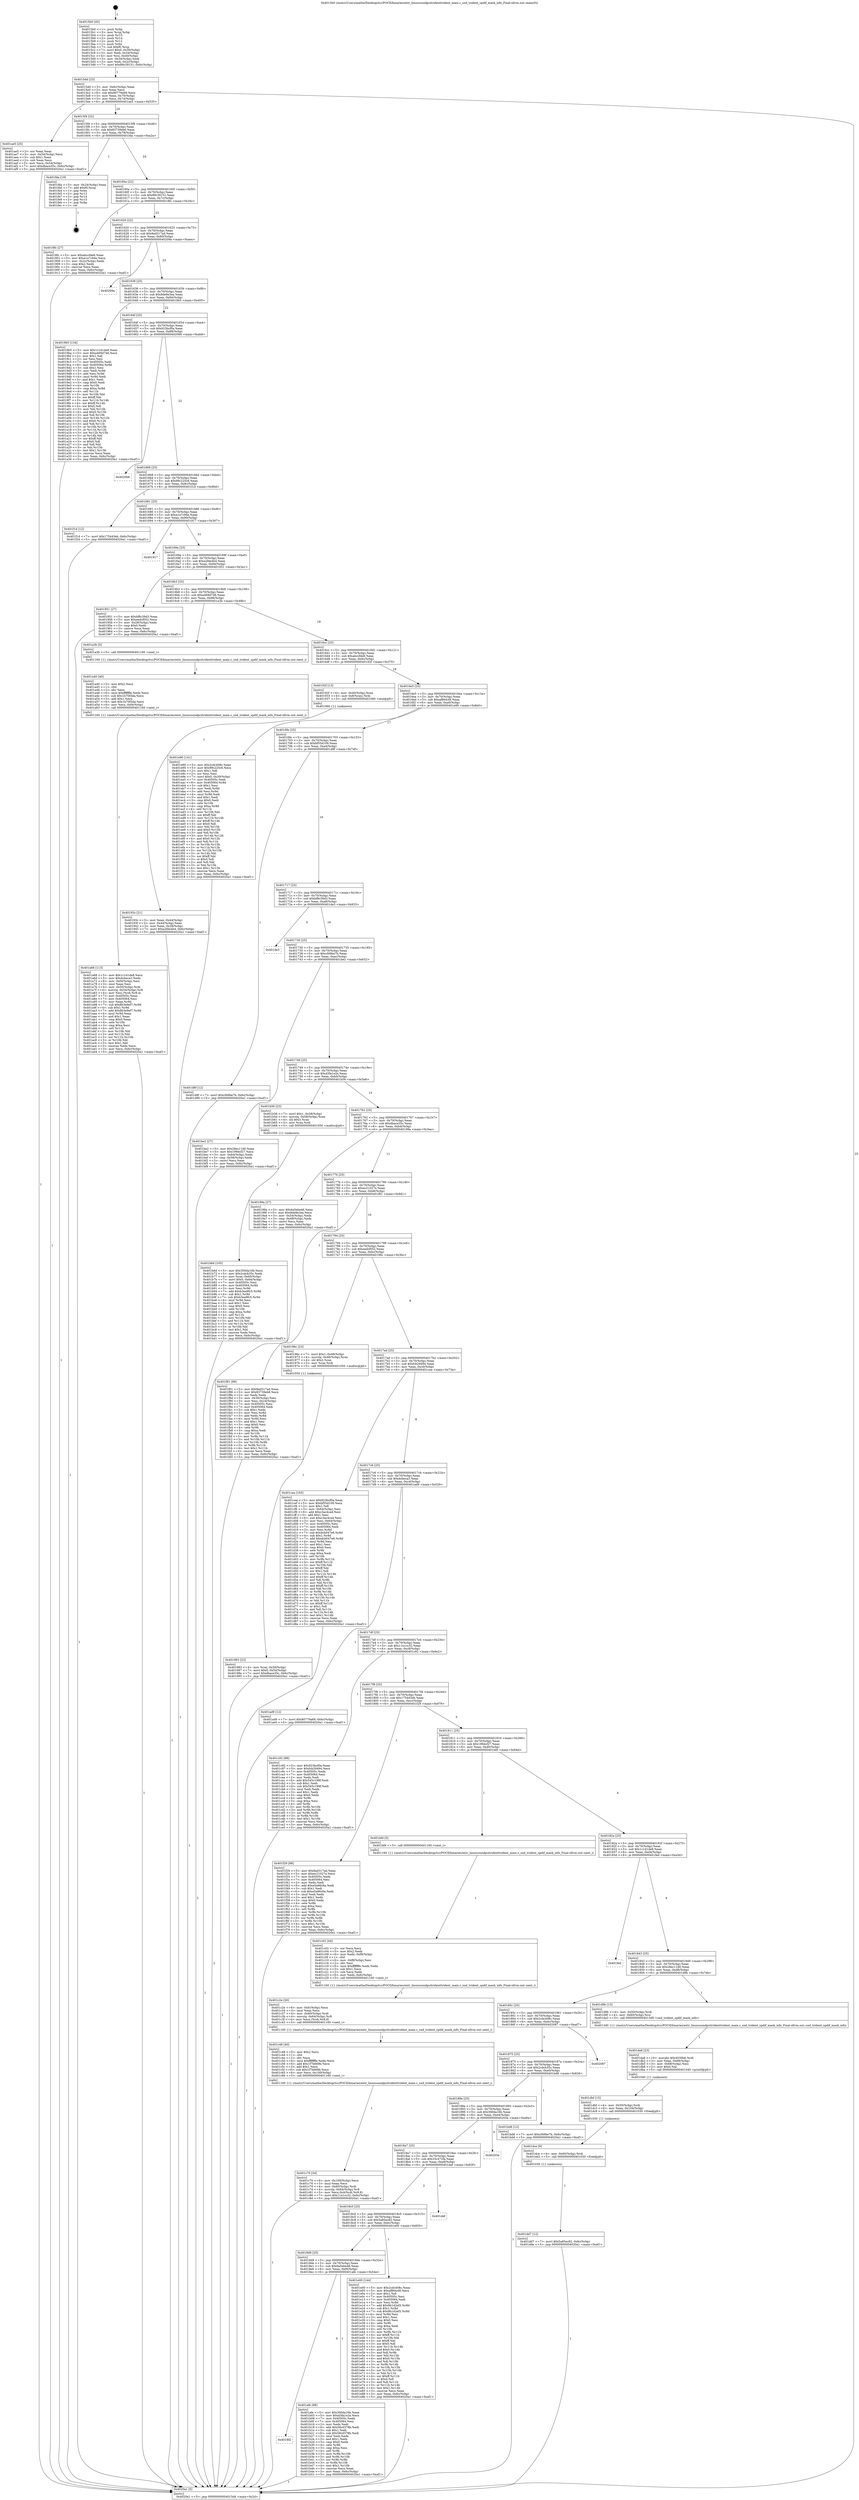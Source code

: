 digraph "0x4015b0" {
  label = "0x4015b0 (/mnt/c/Users/mathe/Desktop/tcc/POCII/binaries/extr_linuxsoundpcitridenttrident_main.c_snd_trident_spdif_mask_info_Final-ollvm.out::main(0))"
  labelloc = "t"
  node[shape=record]

  Entry [label="",width=0.3,height=0.3,shape=circle,fillcolor=black,style=filled]
  "0x4015dd" [label="{
     0x4015dd [23]\l
     | [instrs]\l
     &nbsp;&nbsp;0x4015dd \<+3\>: mov -0x6c(%rbp),%eax\l
     &nbsp;&nbsp;0x4015e0 \<+2\>: mov %eax,%ecx\l
     &nbsp;&nbsp;0x4015e2 \<+6\>: sub $0x80779a69,%ecx\l
     &nbsp;&nbsp;0x4015e8 \<+3\>: mov %eax,-0x70(%rbp)\l
     &nbsp;&nbsp;0x4015eb \<+3\>: mov %ecx,-0x74(%rbp)\l
     &nbsp;&nbsp;0x4015ee \<+6\>: je 0000000000401ae5 \<main+0x535\>\l
  }"]
  "0x401ae5" [label="{
     0x401ae5 [25]\l
     | [instrs]\l
     &nbsp;&nbsp;0x401ae5 \<+2\>: xor %eax,%eax\l
     &nbsp;&nbsp;0x401ae7 \<+3\>: mov -0x54(%rbp),%ecx\l
     &nbsp;&nbsp;0x401aea \<+3\>: sub $0x1,%eax\l
     &nbsp;&nbsp;0x401aed \<+2\>: sub %eax,%ecx\l
     &nbsp;&nbsp;0x401aef \<+3\>: mov %ecx,-0x54(%rbp)\l
     &nbsp;&nbsp;0x401af2 \<+7\>: movl $0xdbace35c,-0x6c(%rbp)\l
     &nbsp;&nbsp;0x401af9 \<+5\>: jmp 00000000004020a1 \<main+0xaf1\>\l
  }"]
  "0x4015f4" [label="{
     0x4015f4 [22]\l
     | [instrs]\l
     &nbsp;&nbsp;0x4015f4 \<+5\>: jmp 00000000004015f9 \<main+0x49\>\l
     &nbsp;&nbsp;0x4015f9 \<+3\>: mov -0x70(%rbp),%eax\l
     &nbsp;&nbsp;0x4015fc \<+5\>: sub $0x83739eb6,%eax\l
     &nbsp;&nbsp;0x401601 \<+3\>: mov %eax,-0x78(%rbp)\l
     &nbsp;&nbsp;0x401604 \<+6\>: je 0000000000401fda \<main+0xa2a\>\l
  }"]
  Exit [label="",width=0.3,height=0.3,shape=circle,fillcolor=black,style=filled,peripheries=2]
  "0x401fda" [label="{
     0x401fda [19]\l
     | [instrs]\l
     &nbsp;&nbsp;0x401fda \<+3\>: mov -0x24(%rbp),%eax\l
     &nbsp;&nbsp;0x401fdd \<+7\>: add $0xf0,%rsp\l
     &nbsp;&nbsp;0x401fe4 \<+1\>: pop %rbx\l
     &nbsp;&nbsp;0x401fe5 \<+2\>: pop %r12\l
     &nbsp;&nbsp;0x401fe7 \<+2\>: pop %r14\l
     &nbsp;&nbsp;0x401fe9 \<+2\>: pop %r15\l
     &nbsp;&nbsp;0x401feb \<+1\>: pop %rbp\l
     &nbsp;&nbsp;0x401fec \<+1\>: ret\l
  }"]
  "0x40160a" [label="{
     0x40160a [22]\l
     | [instrs]\l
     &nbsp;&nbsp;0x40160a \<+5\>: jmp 000000000040160f \<main+0x5f\>\l
     &nbsp;&nbsp;0x40160f \<+3\>: mov -0x70(%rbp),%eax\l
     &nbsp;&nbsp;0x401612 \<+5\>: sub $0x89c39151,%eax\l
     &nbsp;&nbsp;0x401617 \<+3\>: mov %eax,-0x7c(%rbp)\l
     &nbsp;&nbsp;0x40161a \<+6\>: je 00000000004018fc \<main+0x34c\>\l
  }"]
  "0x401dd7" [label="{
     0x401dd7 [12]\l
     | [instrs]\l
     &nbsp;&nbsp;0x401dd7 \<+7\>: movl $0x5a85ec82,-0x6c(%rbp)\l
     &nbsp;&nbsp;0x401dde \<+5\>: jmp 00000000004020a1 \<main+0xaf1\>\l
  }"]
  "0x4018fc" [label="{
     0x4018fc [27]\l
     | [instrs]\l
     &nbsp;&nbsp;0x4018fc \<+5\>: mov $0xabccfde6,%eax\l
     &nbsp;&nbsp;0x401901 \<+5\>: mov $0xa1a7c94e,%ecx\l
     &nbsp;&nbsp;0x401906 \<+3\>: mov -0x2c(%rbp),%edx\l
     &nbsp;&nbsp;0x401909 \<+3\>: cmp $0x2,%edx\l
     &nbsp;&nbsp;0x40190c \<+3\>: cmovne %ecx,%eax\l
     &nbsp;&nbsp;0x40190f \<+3\>: mov %eax,-0x6c(%rbp)\l
     &nbsp;&nbsp;0x401912 \<+5\>: jmp 00000000004020a1 \<main+0xaf1\>\l
  }"]
  "0x401620" [label="{
     0x401620 [22]\l
     | [instrs]\l
     &nbsp;&nbsp;0x401620 \<+5\>: jmp 0000000000401625 \<main+0x75\>\l
     &nbsp;&nbsp;0x401625 \<+3\>: mov -0x70(%rbp),%eax\l
     &nbsp;&nbsp;0x401628 \<+5\>: sub $0x8ad317ad,%eax\l
     &nbsp;&nbsp;0x40162d \<+3\>: mov %eax,-0x80(%rbp)\l
     &nbsp;&nbsp;0x401630 \<+6\>: je 000000000040209a \<main+0xaea\>\l
  }"]
  "0x4020a1" [label="{
     0x4020a1 [5]\l
     | [instrs]\l
     &nbsp;&nbsp;0x4020a1 \<+5\>: jmp 00000000004015dd \<main+0x2d\>\l
  }"]
  "0x4015b0" [label="{
     0x4015b0 [45]\l
     | [instrs]\l
     &nbsp;&nbsp;0x4015b0 \<+1\>: push %rbp\l
     &nbsp;&nbsp;0x4015b1 \<+3\>: mov %rsp,%rbp\l
     &nbsp;&nbsp;0x4015b4 \<+2\>: push %r15\l
     &nbsp;&nbsp;0x4015b6 \<+2\>: push %r14\l
     &nbsp;&nbsp;0x4015b8 \<+2\>: push %r12\l
     &nbsp;&nbsp;0x4015ba \<+1\>: push %rbx\l
     &nbsp;&nbsp;0x4015bb \<+7\>: sub $0xf0,%rsp\l
     &nbsp;&nbsp;0x4015c2 \<+7\>: movl $0x0,-0x30(%rbp)\l
     &nbsp;&nbsp;0x4015c9 \<+3\>: mov %edi,-0x34(%rbp)\l
     &nbsp;&nbsp;0x4015cc \<+4\>: mov %rsi,-0x40(%rbp)\l
     &nbsp;&nbsp;0x4015d0 \<+3\>: mov -0x34(%rbp),%edi\l
     &nbsp;&nbsp;0x4015d3 \<+3\>: mov %edi,-0x2c(%rbp)\l
     &nbsp;&nbsp;0x4015d6 \<+7\>: movl $0x89c39151,-0x6c(%rbp)\l
  }"]
  "0x401dce" [label="{
     0x401dce [9]\l
     | [instrs]\l
     &nbsp;&nbsp;0x401dce \<+4\>: mov -0x60(%rbp),%rdi\l
     &nbsp;&nbsp;0x401dd2 \<+5\>: call 0000000000401030 \<free@plt\>\l
     | [calls]\l
     &nbsp;&nbsp;0x401030 \{1\} (unknown)\l
  }"]
  "0x40209a" [label="{
     0x40209a\l
  }", style=dashed]
  "0x401636" [label="{
     0x401636 [25]\l
     | [instrs]\l
     &nbsp;&nbsp;0x401636 \<+5\>: jmp 000000000040163b \<main+0x8b\>\l
     &nbsp;&nbsp;0x40163b \<+3\>: mov -0x70(%rbp),%eax\l
     &nbsp;&nbsp;0x40163e \<+5\>: sub $0x8de9e3ea,%eax\l
     &nbsp;&nbsp;0x401643 \<+6\>: mov %eax,-0x84(%rbp)\l
     &nbsp;&nbsp;0x401649 \<+6\>: je 00000000004019b5 \<main+0x405\>\l
  }"]
  "0x401dbf" [label="{
     0x401dbf [15]\l
     | [instrs]\l
     &nbsp;&nbsp;0x401dbf \<+4\>: mov -0x50(%rbp),%rdi\l
     &nbsp;&nbsp;0x401dc3 \<+6\>: mov %eax,-0x104(%rbp)\l
     &nbsp;&nbsp;0x401dc9 \<+5\>: call 0000000000401030 \<free@plt\>\l
     | [calls]\l
     &nbsp;&nbsp;0x401030 \{1\} (unknown)\l
  }"]
  "0x4019b5" [label="{
     0x4019b5 [134]\l
     | [instrs]\l
     &nbsp;&nbsp;0x4019b5 \<+5\>: mov $0x1c1d1de8,%eax\l
     &nbsp;&nbsp;0x4019ba \<+5\>: mov $0xa469d746,%ecx\l
     &nbsp;&nbsp;0x4019bf \<+2\>: mov $0x1,%dl\l
     &nbsp;&nbsp;0x4019c1 \<+2\>: xor %esi,%esi\l
     &nbsp;&nbsp;0x4019c3 \<+7\>: mov 0x40505c,%edi\l
     &nbsp;&nbsp;0x4019ca \<+8\>: mov 0x405064,%r8d\l
     &nbsp;&nbsp;0x4019d2 \<+3\>: sub $0x1,%esi\l
     &nbsp;&nbsp;0x4019d5 \<+3\>: mov %edi,%r9d\l
     &nbsp;&nbsp;0x4019d8 \<+3\>: add %esi,%r9d\l
     &nbsp;&nbsp;0x4019db \<+4\>: imul %r9d,%edi\l
     &nbsp;&nbsp;0x4019df \<+3\>: and $0x1,%edi\l
     &nbsp;&nbsp;0x4019e2 \<+3\>: cmp $0x0,%edi\l
     &nbsp;&nbsp;0x4019e5 \<+4\>: sete %r10b\l
     &nbsp;&nbsp;0x4019e9 \<+4\>: cmp $0xa,%r8d\l
     &nbsp;&nbsp;0x4019ed \<+4\>: setl %r11b\l
     &nbsp;&nbsp;0x4019f1 \<+3\>: mov %r10b,%bl\l
     &nbsp;&nbsp;0x4019f4 \<+3\>: xor $0xff,%bl\l
     &nbsp;&nbsp;0x4019f7 \<+3\>: mov %r11b,%r14b\l
     &nbsp;&nbsp;0x4019fa \<+4\>: xor $0xff,%r14b\l
     &nbsp;&nbsp;0x4019fe \<+3\>: xor $0x0,%dl\l
     &nbsp;&nbsp;0x401a01 \<+3\>: mov %bl,%r15b\l
     &nbsp;&nbsp;0x401a04 \<+4\>: and $0x0,%r15b\l
     &nbsp;&nbsp;0x401a08 \<+3\>: and %dl,%r10b\l
     &nbsp;&nbsp;0x401a0b \<+3\>: mov %r14b,%r12b\l
     &nbsp;&nbsp;0x401a0e \<+4\>: and $0x0,%r12b\l
     &nbsp;&nbsp;0x401a12 \<+3\>: and %dl,%r11b\l
     &nbsp;&nbsp;0x401a15 \<+3\>: or %r10b,%r15b\l
     &nbsp;&nbsp;0x401a18 \<+3\>: or %r11b,%r12b\l
     &nbsp;&nbsp;0x401a1b \<+3\>: xor %r12b,%r15b\l
     &nbsp;&nbsp;0x401a1e \<+3\>: or %r14b,%bl\l
     &nbsp;&nbsp;0x401a21 \<+3\>: xor $0xff,%bl\l
     &nbsp;&nbsp;0x401a24 \<+3\>: or $0x0,%dl\l
     &nbsp;&nbsp;0x401a27 \<+2\>: and %dl,%bl\l
     &nbsp;&nbsp;0x401a29 \<+3\>: or %bl,%r15b\l
     &nbsp;&nbsp;0x401a2c \<+4\>: test $0x1,%r15b\l
     &nbsp;&nbsp;0x401a30 \<+3\>: cmovne %ecx,%eax\l
     &nbsp;&nbsp;0x401a33 \<+3\>: mov %eax,-0x6c(%rbp)\l
     &nbsp;&nbsp;0x401a36 \<+5\>: jmp 00000000004020a1 \<main+0xaf1\>\l
  }"]
  "0x40164f" [label="{
     0x40164f [25]\l
     | [instrs]\l
     &nbsp;&nbsp;0x40164f \<+5\>: jmp 0000000000401654 \<main+0xa4\>\l
     &nbsp;&nbsp;0x401654 \<+3\>: mov -0x70(%rbp),%eax\l
     &nbsp;&nbsp;0x401657 \<+5\>: sub $0x923bcf0a,%eax\l
     &nbsp;&nbsp;0x40165c \<+6\>: mov %eax,-0x88(%rbp)\l
     &nbsp;&nbsp;0x401662 \<+6\>: je 0000000000402068 \<main+0xab8\>\l
  }"]
  "0x401da8" [label="{
     0x401da8 [23]\l
     | [instrs]\l
     &nbsp;&nbsp;0x401da8 \<+10\>: movabs $0x4030b6,%rdi\l
     &nbsp;&nbsp;0x401db2 \<+3\>: mov %eax,-0x68(%rbp)\l
     &nbsp;&nbsp;0x401db5 \<+3\>: mov -0x68(%rbp),%esi\l
     &nbsp;&nbsp;0x401db8 \<+2\>: mov $0x0,%al\l
     &nbsp;&nbsp;0x401dba \<+5\>: call 0000000000401040 \<printf@plt\>\l
     | [calls]\l
     &nbsp;&nbsp;0x401040 \{1\} (unknown)\l
  }"]
  "0x402068" [label="{
     0x402068\l
  }", style=dashed]
  "0x401668" [label="{
     0x401668 [25]\l
     | [instrs]\l
     &nbsp;&nbsp;0x401668 \<+5\>: jmp 000000000040166d \<main+0xbd\>\l
     &nbsp;&nbsp;0x40166d \<+3\>: mov -0x70(%rbp),%eax\l
     &nbsp;&nbsp;0x401670 \<+5\>: sub $0x99c225c6,%eax\l
     &nbsp;&nbsp;0x401675 \<+6\>: mov %eax,-0x8c(%rbp)\l
     &nbsp;&nbsp;0x40167b \<+6\>: je 0000000000401f1d \<main+0x96d\>\l
  }"]
  "0x401c70" [label="{
     0x401c70 [34]\l
     | [instrs]\l
     &nbsp;&nbsp;0x401c70 \<+6\>: mov -0x100(%rbp),%ecx\l
     &nbsp;&nbsp;0x401c76 \<+3\>: imul %eax,%ecx\l
     &nbsp;&nbsp;0x401c79 \<+4\>: mov -0x60(%rbp),%rdi\l
     &nbsp;&nbsp;0x401c7d \<+4\>: movslq -0x64(%rbp),%r8\l
     &nbsp;&nbsp;0x401c81 \<+5\>: mov %ecx,0x4(%rdi,%r8,8)\l
     &nbsp;&nbsp;0x401c86 \<+7\>: movl $0x11e1cc32,-0x6c(%rbp)\l
     &nbsp;&nbsp;0x401c8d \<+5\>: jmp 00000000004020a1 \<main+0xaf1\>\l
  }"]
  "0x401f1d" [label="{
     0x401f1d [12]\l
     | [instrs]\l
     &nbsp;&nbsp;0x401f1d \<+7\>: movl $0x175443eb,-0x6c(%rbp)\l
     &nbsp;&nbsp;0x401f24 \<+5\>: jmp 00000000004020a1 \<main+0xaf1\>\l
  }"]
  "0x401681" [label="{
     0x401681 [25]\l
     | [instrs]\l
     &nbsp;&nbsp;0x401681 \<+5\>: jmp 0000000000401686 \<main+0xd6\>\l
     &nbsp;&nbsp;0x401686 \<+3\>: mov -0x70(%rbp),%eax\l
     &nbsp;&nbsp;0x401689 \<+5\>: sub $0xa1a7c94e,%eax\l
     &nbsp;&nbsp;0x40168e \<+6\>: mov %eax,-0x90(%rbp)\l
     &nbsp;&nbsp;0x401694 \<+6\>: je 0000000000401917 \<main+0x367\>\l
  }"]
  "0x401c48" [label="{
     0x401c48 [40]\l
     | [instrs]\l
     &nbsp;&nbsp;0x401c48 \<+5\>: mov $0x2,%ecx\l
     &nbsp;&nbsp;0x401c4d \<+1\>: cltd\l
     &nbsp;&nbsp;0x401c4e \<+2\>: idiv %ecx\l
     &nbsp;&nbsp;0x401c50 \<+6\>: imul $0xfffffffe,%edx,%ecx\l
     &nbsp;&nbsp;0x401c56 \<+6\>: add $0x1f7b669b,%ecx\l
     &nbsp;&nbsp;0x401c5c \<+3\>: add $0x1,%ecx\l
     &nbsp;&nbsp;0x401c5f \<+6\>: sub $0x1f7b669b,%ecx\l
     &nbsp;&nbsp;0x401c65 \<+6\>: mov %ecx,-0x100(%rbp)\l
     &nbsp;&nbsp;0x401c6b \<+5\>: call 0000000000401160 \<next_i\>\l
     | [calls]\l
     &nbsp;&nbsp;0x401160 \{1\} (/mnt/c/Users/mathe/Desktop/tcc/POCII/binaries/extr_linuxsoundpcitridenttrident_main.c_snd_trident_spdif_mask_info_Final-ollvm.out::next_i)\l
  }"]
  "0x401917" [label="{
     0x401917\l
  }", style=dashed]
  "0x40169a" [label="{
     0x40169a [25]\l
     | [instrs]\l
     &nbsp;&nbsp;0x40169a \<+5\>: jmp 000000000040169f \<main+0xef\>\l
     &nbsp;&nbsp;0x40169f \<+3\>: mov -0x70(%rbp),%eax\l
     &nbsp;&nbsp;0x4016a2 \<+5\>: sub $0xa2fde4b4,%eax\l
     &nbsp;&nbsp;0x4016a7 \<+6\>: mov %eax,-0x94(%rbp)\l
     &nbsp;&nbsp;0x4016ad \<+6\>: je 0000000000401951 \<main+0x3a1\>\l
  }"]
  "0x401c2e" [label="{
     0x401c2e [26]\l
     | [instrs]\l
     &nbsp;&nbsp;0x401c2e \<+6\>: mov -0xfc(%rbp),%ecx\l
     &nbsp;&nbsp;0x401c34 \<+3\>: imul %eax,%ecx\l
     &nbsp;&nbsp;0x401c37 \<+4\>: mov -0x60(%rbp),%rdi\l
     &nbsp;&nbsp;0x401c3b \<+4\>: movslq -0x64(%rbp),%r8\l
     &nbsp;&nbsp;0x401c3f \<+4\>: mov %ecx,(%rdi,%r8,8)\l
     &nbsp;&nbsp;0x401c43 \<+5\>: call 0000000000401160 \<next_i\>\l
     | [calls]\l
     &nbsp;&nbsp;0x401160 \{1\} (/mnt/c/Users/mathe/Desktop/tcc/POCII/binaries/extr_linuxsoundpcitridenttrident_main.c_snd_trident_spdif_mask_info_Final-ollvm.out::next_i)\l
  }"]
  "0x401951" [label="{
     0x401951 [27]\l
     | [instrs]\l
     &nbsp;&nbsp;0x401951 \<+5\>: mov $0xbf8c39d3,%eax\l
     &nbsp;&nbsp;0x401956 \<+5\>: mov $0xeedcf052,%ecx\l
     &nbsp;&nbsp;0x40195b \<+3\>: mov -0x28(%rbp),%edx\l
     &nbsp;&nbsp;0x40195e \<+3\>: cmp $0x0,%edx\l
     &nbsp;&nbsp;0x401961 \<+3\>: cmove %ecx,%eax\l
     &nbsp;&nbsp;0x401964 \<+3\>: mov %eax,-0x6c(%rbp)\l
     &nbsp;&nbsp;0x401967 \<+5\>: jmp 00000000004020a1 \<main+0xaf1\>\l
  }"]
  "0x4016b3" [label="{
     0x4016b3 [25]\l
     | [instrs]\l
     &nbsp;&nbsp;0x4016b3 \<+5\>: jmp 00000000004016b8 \<main+0x108\>\l
     &nbsp;&nbsp;0x4016b8 \<+3\>: mov -0x70(%rbp),%eax\l
     &nbsp;&nbsp;0x4016bb \<+5\>: sub $0xa469d746,%eax\l
     &nbsp;&nbsp;0x4016c0 \<+6\>: mov %eax,-0x98(%rbp)\l
     &nbsp;&nbsp;0x4016c6 \<+6\>: je 0000000000401a3b \<main+0x48b\>\l
  }"]
  "0x401c02" [label="{
     0x401c02 [44]\l
     | [instrs]\l
     &nbsp;&nbsp;0x401c02 \<+2\>: xor %ecx,%ecx\l
     &nbsp;&nbsp;0x401c04 \<+5\>: mov $0x2,%edx\l
     &nbsp;&nbsp;0x401c09 \<+6\>: mov %edx,-0xf8(%rbp)\l
     &nbsp;&nbsp;0x401c0f \<+1\>: cltd\l
     &nbsp;&nbsp;0x401c10 \<+6\>: mov -0xf8(%rbp),%esi\l
     &nbsp;&nbsp;0x401c16 \<+2\>: idiv %esi\l
     &nbsp;&nbsp;0x401c18 \<+6\>: imul $0xfffffffe,%edx,%edx\l
     &nbsp;&nbsp;0x401c1e \<+3\>: sub $0x1,%ecx\l
     &nbsp;&nbsp;0x401c21 \<+2\>: sub %ecx,%edx\l
     &nbsp;&nbsp;0x401c23 \<+6\>: mov %edx,-0xfc(%rbp)\l
     &nbsp;&nbsp;0x401c29 \<+5\>: call 0000000000401160 \<next_i\>\l
     | [calls]\l
     &nbsp;&nbsp;0x401160 \{1\} (/mnt/c/Users/mathe/Desktop/tcc/POCII/binaries/extr_linuxsoundpcitridenttrident_main.c_snd_trident_spdif_mask_info_Final-ollvm.out::next_i)\l
  }"]
  "0x401a3b" [label="{
     0x401a3b [5]\l
     | [instrs]\l
     &nbsp;&nbsp;0x401a3b \<+5\>: call 0000000000401160 \<next_i\>\l
     | [calls]\l
     &nbsp;&nbsp;0x401160 \{1\} (/mnt/c/Users/mathe/Desktop/tcc/POCII/binaries/extr_linuxsoundpcitridenttrident_main.c_snd_trident_spdif_mask_info_Final-ollvm.out::next_i)\l
  }"]
  "0x4016cc" [label="{
     0x4016cc [25]\l
     | [instrs]\l
     &nbsp;&nbsp;0x4016cc \<+5\>: jmp 00000000004016d1 \<main+0x121\>\l
     &nbsp;&nbsp;0x4016d1 \<+3\>: mov -0x70(%rbp),%eax\l
     &nbsp;&nbsp;0x4016d4 \<+5\>: sub $0xabccfde6,%eax\l
     &nbsp;&nbsp;0x4016d9 \<+6\>: mov %eax,-0x9c(%rbp)\l
     &nbsp;&nbsp;0x4016df \<+6\>: je 000000000040192f \<main+0x37f\>\l
  }"]
  "0x401b6d" [label="{
     0x401b6d [105]\l
     | [instrs]\l
     &nbsp;&nbsp;0x401b6d \<+5\>: mov $0x300da16b,%ecx\l
     &nbsp;&nbsp;0x401b72 \<+5\>: mov $0x2cdcb35c,%edx\l
     &nbsp;&nbsp;0x401b77 \<+4\>: mov %rax,-0x60(%rbp)\l
     &nbsp;&nbsp;0x401b7b \<+7\>: movl $0x0,-0x64(%rbp)\l
     &nbsp;&nbsp;0x401b82 \<+7\>: mov 0x40505c,%esi\l
     &nbsp;&nbsp;0x401b89 \<+8\>: mov 0x405064,%r8d\l
     &nbsp;&nbsp;0x401b91 \<+3\>: mov %esi,%r9d\l
     &nbsp;&nbsp;0x401b94 \<+7\>: add $0xb3ea9fc5,%r9d\l
     &nbsp;&nbsp;0x401b9b \<+4\>: sub $0x1,%r9d\l
     &nbsp;&nbsp;0x401b9f \<+7\>: sub $0xb3ea9fc5,%r9d\l
     &nbsp;&nbsp;0x401ba6 \<+4\>: imul %r9d,%esi\l
     &nbsp;&nbsp;0x401baa \<+3\>: and $0x1,%esi\l
     &nbsp;&nbsp;0x401bad \<+3\>: cmp $0x0,%esi\l
     &nbsp;&nbsp;0x401bb0 \<+4\>: sete %r10b\l
     &nbsp;&nbsp;0x401bb4 \<+4\>: cmp $0xa,%r8d\l
     &nbsp;&nbsp;0x401bb8 \<+4\>: setl %r11b\l
     &nbsp;&nbsp;0x401bbc \<+3\>: mov %r10b,%bl\l
     &nbsp;&nbsp;0x401bbf \<+3\>: and %r11b,%bl\l
     &nbsp;&nbsp;0x401bc2 \<+3\>: xor %r11b,%r10b\l
     &nbsp;&nbsp;0x401bc5 \<+3\>: or %r10b,%bl\l
     &nbsp;&nbsp;0x401bc8 \<+3\>: test $0x1,%bl\l
     &nbsp;&nbsp;0x401bcb \<+3\>: cmovne %edx,%ecx\l
     &nbsp;&nbsp;0x401bce \<+3\>: mov %ecx,-0x6c(%rbp)\l
     &nbsp;&nbsp;0x401bd1 \<+5\>: jmp 00000000004020a1 \<main+0xaf1\>\l
  }"]
  "0x40192f" [label="{
     0x40192f [13]\l
     | [instrs]\l
     &nbsp;&nbsp;0x40192f \<+4\>: mov -0x40(%rbp),%rax\l
     &nbsp;&nbsp;0x401933 \<+4\>: mov 0x8(%rax),%rdi\l
     &nbsp;&nbsp;0x401937 \<+5\>: call 0000000000401060 \<atoi@plt\>\l
     | [calls]\l
     &nbsp;&nbsp;0x401060 \{1\} (unknown)\l
  }"]
  "0x4016e5" [label="{
     0x4016e5 [25]\l
     | [instrs]\l
     &nbsp;&nbsp;0x4016e5 \<+5\>: jmp 00000000004016ea \<main+0x13a\>\l
     &nbsp;&nbsp;0x4016ea \<+3\>: mov -0x70(%rbp),%eax\l
     &nbsp;&nbsp;0x4016ed \<+5\>: sub $0xaf864cfd,%eax\l
     &nbsp;&nbsp;0x4016f2 \<+6\>: mov %eax,-0xa0(%rbp)\l
     &nbsp;&nbsp;0x4016f8 \<+6\>: je 0000000000401e90 \<main+0x8e0\>\l
  }"]
  "0x40193c" [label="{
     0x40193c [21]\l
     | [instrs]\l
     &nbsp;&nbsp;0x40193c \<+3\>: mov %eax,-0x44(%rbp)\l
     &nbsp;&nbsp;0x40193f \<+3\>: mov -0x44(%rbp),%eax\l
     &nbsp;&nbsp;0x401942 \<+3\>: mov %eax,-0x28(%rbp)\l
     &nbsp;&nbsp;0x401945 \<+7\>: movl $0xa2fde4b4,-0x6c(%rbp)\l
     &nbsp;&nbsp;0x40194c \<+5\>: jmp 00000000004020a1 \<main+0xaf1\>\l
  }"]
  "0x4018f2" [label="{
     0x4018f2\l
  }", style=dashed]
  "0x401e90" [label="{
     0x401e90 [141]\l
     | [instrs]\l
     &nbsp;&nbsp;0x401e90 \<+5\>: mov $0x2cdc408c,%eax\l
     &nbsp;&nbsp;0x401e95 \<+5\>: mov $0x99c225c6,%ecx\l
     &nbsp;&nbsp;0x401e9a \<+2\>: mov $0x1,%dl\l
     &nbsp;&nbsp;0x401e9c \<+2\>: xor %esi,%esi\l
     &nbsp;&nbsp;0x401e9e \<+7\>: movl $0x0,-0x30(%rbp)\l
     &nbsp;&nbsp;0x401ea5 \<+7\>: mov 0x40505c,%edi\l
     &nbsp;&nbsp;0x401eac \<+8\>: mov 0x405064,%r8d\l
     &nbsp;&nbsp;0x401eb4 \<+3\>: sub $0x1,%esi\l
     &nbsp;&nbsp;0x401eb7 \<+3\>: mov %edi,%r9d\l
     &nbsp;&nbsp;0x401eba \<+3\>: add %esi,%r9d\l
     &nbsp;&nbsp;0x401ebd \<+4\>: imul %r9d,%edi\l
     &nbsp;&nbsp;0x401ec1 \<+3\>: and $0x1,%edi\l
     &nbsp;&nbsp;0x401ec4 \<+3\>: cmp $0x0,%edi\l
     &nbsp;&nbsp;0x401ec7 \<+4\>: sete %r10b\l
     &nbsp;&nbsp;0x401ecb \<+4\>: cmp $0xa,%r8d\l
     &nbsp;&nbsp;0x401ecf \<+4\>: setl %r11b\l
     &nbsp;&nbsp;0x401ed3 \<+3\>: mov %r10b,%bl\l
     &nbsp;&nbsp;0x401ed6 \<+3\>: xor $0xff,%bl\l
     &nbsp;&nbsp;0x401ed9 \<+3\>: mov %r11b,%r14b\l
     &nbsp;&nbsp;0x401edc \<+4\>: xor $0xff,%r14b\l
     &nbsp;&nbsp;0x401ee0 \<+3\>: xor $0x0,%dl\l
     &nbsp;&nbsp;0x401ee3 \<+3\>: mov %bl,%r15b\l
     &nbsp;&nbsp;0x401ee6 \<+4\>: and $0x0,%r15b\l
     &nbsp;&nbsp;0x401eea \<+3\>: and %dl,%r10b\l
     &nbsp;&nbsp;0x401eed \<+3\>: mov %r14b,%r12b\l
     &nbsp;&nbsp;0x401ef0 \<+4\>: and $0x0,%r12b\l
     &nbsp;&nbsp;0x401ef4 \<+3\>: and %dl,%r11b\l
     &nbsp;&nbsp;0x401ef7 \<+3\>: or %r10b,%r15b\l
     &nbsp;&nbsp;0x401efa \<+3\>: or %r11b,%r12b\l
     &nbsp;&nbsp;0x401efd \<+3\>: xor %r12b,%r15b\l
     &nbsp;&nbsp;0x401f00 \<+3\>: or %r14b,%bl\l
     &nbsp;&nbsp;0x401f03 \<+3\>: xor $0xff,%bl\l
     &nbsp;&nbsp;0x401f06 \<+3\>: or $0x0,%dl\l
     &nbsp;&nbsp;0x401f09 \<+2\>: and %dl,%bl\l
     &nbsp;&nbsp;0x401f0b \<+3\>: or %bl,%r15b\l
     &nbsp;&nbsp;0x401f0e \<+4\>: test $0x1,%r15b\l
     &nbsp;&nbsp;0x401f12 \<+3\>: cmovne %ecx,%eax\l
     &nbsp;&nbsp;0x401f15 \<+3\>: mov %eax,-0x6c(%rbp)\l
     &nbsp;&nbsp;0x401f18 \<+5\>: jmp 00000000004020a1 \<main+0xaf1\>\l
  }"]
  "0x4016fe" [label="{
     0x4016fe [25]\l
     | [instrs]\l
     &nbsp;&nbsp;0x4016fe \<+5\>: jmp 0000000000401703 \<main+0x153\>\l
     &nbsp;&nbsp;0x401703 \<+3\>: mov -0x70(%rbp),%eax\l
     &nbsp;&nbsp;0x401706 \<+5\>: sub $0xbf55d109,%eax\l
     &nbsp;&nbsp;0x40170b \<+6\>: mov %eax,-0xa4(%rbp)\l
     &nbsp;&nbsp;0x401711 \<+6\>: je 0000000000401d8f \<main+0x7df\>\l
  }"]
  "0x401afe" [label="{
     0x401afe [88]\l
     | [instrs]\l
     &nbsp;&nbsp;0x401afe \<+5\>: mov $0x300da16b,%eax\l
     &nbsp;&nbsp;0x401b03 \<+5\>: mov $0xd3fa1e2e,%ecx\l
     &nbsp;&nbsp;0x401b08 \<+7\>: mov 0x40505c,%edx\l
     &nbsp;&nbsp;0x401b0f \<+7\>: mov 0x405064,%esi\l
     &nbsp;&nbsp;0x401b16 \<+2\>: mov %edx,%edi\l
     &nbsp;&nbsp;0x401b18 \<+6\>: add $0x58cd378b,%edi\l
     &nbsp;&nbsp;0x401b1e \<+3\>: sub $0x1,%edi\l
     &nbsp;&nbsp;0x401b21 \<+6\>: sub $0x58cd378b,%edi\l
     &nbsp;&nbsp;0x401b27 \<+3\>: imul %edi,%edx\l
     &nbsp;&nbsp;0x401b2a \<+3\>: and $0x1,%edx\l
     &nbsp;&nbsp;0x401b2d \<+3\>: cmp $0x0,%edx\l
     &nbsp;&nbsp;0x401b30 \<+4\>: sete %r8b\l
     &nbsp;&nbsp;0x401b34 \<+3\>: cmp $0xa,%esi\l
     &nbsp;&nbsp;0x401b37 \<+4\>: setl %r9b\l
     &nbsp;&nbsp;0x401b3b \<+3\>: mov %r8b,%r10b\l
     &nbsp;&nbsp;0x401b3e \<+3\>: and %r9b,%r10b\l
     &nbsp;&nbsp;0x401b41 \<+3\>: xor %r9b,%r8b\l
     &nbsp;&nbsp;0x401b44 \<+3\>: or %r8b,%r10b\l
     &nbsp;&nbsp;0x401b47 \<+4\>: test $0x1,%r10b\l
     &nbsp;&nbsp;0x401b4b \<+3\>: cmovne %ecx,%eax\l
     &nbsp;&nbsp;0x401b4e \<+3\>: mov %eax,-0x6c(%rbp)\l
     &nbsp;&nbsp;0x401b51 \<+5\>: jmp 00000000004020a1 \<main+0xaf1\>\l
  }"]
  "0x401d8f" [label="{
     0x401d8f [12]\l
     | [instrs]\l
     &nbsp;&nbsp;0x401d8f \<+7\>: movl $0xcf49be7b,-0x6c(%rbp)\l
     &nbsp;&nbsp;0x401d96 \<+5\>: jmp 00000000004020a1 \<main+0xaf1\>\l
  }"]
  "0x401717" [label="{
     0x401717 [25]\l
     | [instrs]\l
     &nbsp;&nbsp;0x401717 \<+5\>: jmp 000000000040171c \<main+0x16c\>\l
     &nbsp;&nbsp;0x40171c \<+3\>: mov -0x70(%rbp),%eax\l
     &nbsp;&nbsp;0x40171f \<+5\>: sub $0xbf8c39d3,%eax\l
     &nbsp;&nbsp;0x401724 \<+6\>: mov %eax,-0xa8(%rbp)\l
     &nbsp;&nbsp;0x40172a \<+6\>: je 0000000000401de3 \<main+0x833\>\l
  }"]
  "0x4018d9" [label="{
     0x4018d9 [25]\l
     | [instrs]\l
     &nbsp;&nbsp;0x4018d9 \<+5\>: jmp 00000000004018de \<main+0x32e\>\l
     &nbsp;&nbsp;0x4018de \<+3\>: mov -0x70(%rbp),%eax\l
     &nbsp;&nbsp;0x4018e1 \<+5\>: sub $0x6a5ebe46,%eax\l
     &nbsp;&nbsp;0x4018e6 \<+6\>: mov %eax,-0xf0(%rbp)\l
     &nbsp;&nbsp;0x4018ec \<+6\>: je 0000000000401afe \<main+0x54e\>\l
  }"]
  "0x401de3" [label="{
     0x401de3\l
  }", style=dashed]
  "0x401730" [label="{
     0x401730 [25]\l
     | [instrs]\l
     &nbsp;&nbsp;0x401730 \<+5\>: jmp 0000000000401735 \<main+0x185\>\l
     &nbsp;&nbsp;0x401735 \<+3\>: mov -0x70(%rbp),%eax\l
     &nbsp;&nbsp;0x401738 \<+5\>: sub $0xcf49be7b,%eax\l
     &nbsp;&nbsp;0x40173d \<+6\>: mov %eax,-0xac(%rbp)\l
     &nbsp;&nbsp;0x401743 \<+6\>: je 0000000000401be2 \<main+0x632\>\l
  }"]
  "0x401e00" [label="{
     0x401e00 [144]\l
     | [instrs]\l
     &nbsp;&nbsp;0x401e00 \<+5\>: mov $0x2cdc408c,%eax\l
     &nbsp;&nbsp;0x401e05 \<+5\>: mov $0xaf864cfd,%ecx\l
     &nbsp;&nbsp;0x401e0a \<+2\>: mov $0x1,%dl\l
     &nbsp;&nbsp;0x401e0c \<+7\>: mov 0x40505c,%esi\l
     &nbsp;&nbsp;0x401e13 \<+7\>: mov 0x405064,%edi\l
     &nbsp;&nbsp;0x401e1a \<+3\>: mov %esi,%r8d\l
     &nbsp;&nbsp;0x401e1d \<+7\>: add $0x9b1d2ef3,%r8d\l
     &nbsp;&nbsp;0x401e24 \<+4\>: sub $0x1,%r8d\l
     &nbsp;&nbsp;0x401e28 \<+7\>: sub $0x9b1d2ef3,%r8d\l
     &nbsp;&nbsp;0x401e2f \<+4\>: imul %r8d,%esi\l
     &nbsp;&nbsp;0x401e33 \<+3\>: and $0x1,%esi\l
     &nbsp;&nbsp;0x401e36 \<+3\>: cmp $0x0,%esi\l
     &nbsp;&nbsp;0x401e39 \<+4\>: sete %r9b\l
     &nbsp;&nbsp;0x401e3d \<+3\>: cmp $0xa,%edi\l
     &nbsp;&nbsp;0x401e40 \<+4\>: setl %r10b\l
     &nbsp;&nbsp;0x401e44 \<+3\>: mov %r9b,%r11b\l
     &nbsp;&nbsp;0x401e47 \<+4\>: xor $0xff,%r11b\l
     &nbsp;&nbsp;0x401e4b \<+3\>: mov %r10b,%bl\l
     &nbsp;&nbsp;0x401e4e \<+3\>: xor $0xff,%bl\l
     &nbsp;&nbsp;0x401e51 \<+3\>: xor $0x0,%dl\l
     &nbsp;&nbsp;0x401e54 \<+3\>: mov %r11b,%r14b\l
     &nbsp;&nbsp;0x401e57 \<+4\>: and $0x0,%r14b\l
     &nbsp;&nbsp;0x401e5b \<+3\>: and %dl,%r9b\l
     &nbsp;&nbsp;0x401e5e \<+3\>: mov %bl,%r15b\l
     &nbsp;&nbsp;0x401e61 \<+4\>: and $0x0,%r15b\l
     &nbsp;&nbsp;0x401e65 \<+3\>: and %dl,%r10b\l
     &nbsp;&nbsp;0x401e68 \<+3\>: or %r9b,%r14b\l
     &nbsp;&nbsp;0x401e6b \<+3\>: or %r10b,%r15b\l
     &nbsp;&nbsp;0x401e6e \<+3\>: xor %r15b,%r14b\l
     &nbsp;&nbsp;0x401e71 \<+3\>: or %bl,%r11b\l
     &nbsp;&nbsp;0x401e74 \<+4\>: xor $0xff,%r11b\l
     &nbsp;&nbsp;0x401e78 \<+3\>: or $0x0,%dl\l
     &nbsp;&nbsp;0x401e7b \<+3\>: and %dl,%r11b\l
     &nbsp;&nbsp;0x401e7e \<+3\>: or %r11b,%r14b\l
     &nbsp;&nbsp;0x401e81 \<+4\>: test $0x1,%r14b\l
     &nbsp;&nbsp;0x401e85 \<+3\>: cmovne %ecx,%eax\l
     &nbsp;&nbsp;0x401e88 \<+3\>: mov %eax,-0x6c(%rbp)\l
     &nbsp;&nbsp;0x401e8b \<+5\>: jmp 00000000004020a1 \<main+0xaf1\>\l
  }"]
  "0x401be2" [label="{
     0x401be2 [27]\l
     | [instrs]\l
     &nbsp;&nbsp;0x401be2 \<+5\>: mov $0x28ec11d0,%eax\l
     &nbsp;&nbsp;0x401be7 \<+5\>: mov $0x199dcf27,%ecx\l
     &nbsp;&nbsp;0x401bec \<+3\>: mov -0x64(%rbp),%edx\l
     &nbsp;&nbsp;0x401bef \<+3\>: cmp -0x58(%rbp),%edx\l
     &nbsp;&nbsp;0x401bf2 \<+3\>: cmovl %ecx,%eax\l
     &nbsp;&nbsp;0x401bf5 \<+3\>: mov %eax,-0x6c(%rbp)\l
     &nbsp;&nbsp;0x401bf8 \<+5\>: jmp 00000000004020a1 \<main+0xaf1\>\l
  }"]
  "0x401749" [label="{
     0x401749 [25]\l
     | [instrs]\l
     &nbsp;&nbsp;0x401749 \<+5\>: jmp 000000000040174e \<main+0x19e\>\l
     &nbsp;&nbsp;0x40174e \<+3\>: mov -0x70(%rbp),%eax\l
     &nbsp;&nbsp;0x401751 \<+5\>: sub $0xd3fa1e2e,%eax\l
     &nbsp;&nbsp;0x401756 \<+6\>: mov %eax,-0xb0(%rbp)\l
     &nbsp;&nbsp;0x40175c \<+6\>: je 0000000000401b56 \<main+0x5a6\>\l
  }"]
  "0x4018c0" [label="{
     0x4018c0 [25]\l
     | [instrs]\l
     &nbsp;&nbsp;0x4018c0 \<+5\>: jmp 00000000004018c5 \<main+0x315\>\l
     &nbsp;&nbsp;0x4018c5 \<+3\>: mov -0x70(%rbp),%eax\l
     &nbsp;&nbsp;0x4018c8 \<+5\>: sub $0x5a85ec82,%eax\l
     &nbsp;&nbsp;0x4018cd \<+6\>: mov %eax,-0xec(%rbp)\l
     &nbsp;&nbsp;0x4018d3 \<+6\>: je 0000000000401e00 \<main+0x850\>\l
  }"]
  "0x401b56" [label="{
     0x401b56 [23]\l
     | [instrs]\l
     &nbsp;&nbsp;0x401b56 \<+7\>: movl $0x1,-0x58(%rbp)\l
     &nbsp;&nbsp;0x401b5d \<+4\>: movslq -0x58(%rbp),%rax\l
     &nbsp;&nbsp;0x401b61 \<+4\>: shl $0x3,%rax\l
     &nbsp;&nbsp;0x401b65 \<+3\>: mov %rax,%rdi\l
     &nbsp;&nbsp;0x401b68 \<+5\>: call 0000000000401050 \<malloc@plt\>\l
     | [calls]\l
     &nbsp;&nbsp;0x401050 \{1\} (unknown)\l
  }"]
  "0x401762" [label="{
     0x401762 [25]\l
     | [instrs]\l
     &nbsp;&nbsp;0x401762 \<+5\>: jmp 0000000000401767 \<main+0x1b7\>\l
     &nbsp;&nbsp;0x401767 \<+3\>: mov -0x70(%rbp),%eax\l
     &nbsp;&nbsp;0x40176a \<+5\>: sub $0xdbace35c,%eax\l
     &nbsp;&nbsp;0x40176f \<+6\>: mov %eax,-0xb4(%rbp)\l
     &nbsp;&nbsp;0x401775 \<+6\>: je 000000000040199a \<main+0x3ea\>\l
  }"]
  "0x401def" [label="{
     0x401def\l
  }", style=dashed]
  "0x40199a" [label="{
     0x40199a [27]\l
     | [instrs]\l
     &nbsp;&nbsp;0x40199a \<+5\>: mov $0x6a5ebe46,%eax\l
     &nbsp;&nbsp;0x40199f \<+5\>: mov $0x8de9e3ea,%ecx\l
     &nbsp;&nbsp;0x4019a4 \<+3\>: mov -0x54(%rbp),%edx\l
     &nbsp;&nbsp;0x4019a7 \<+3\>: cmp -0x48(%rbp),%edx\l
     &nbsp;&nbsp;0x4019aa \<+3\>: cmovl %ecx,%eax\l
     &nbsp;&nbsp;0x4019ad \<+3\>: mov %eax,-0x6c(%rbp)\l
     &nbsp;&nbsp;0x4019b0 \<+5\>: jmp 00000000004020a1 \<main+0xaf1\>\l
  }"]
  "0x40177b" [label="{
     0x40177b [25]\l
     | [instrs]\l
     &nbsp;&nbsp;0x40177b \<+5\>: jmp 0000000000401780 \<main+0x1d0\>\l
     &nbsp;&nbsp;0x401780 \<+3\>: mov -0x70(%rbp),%eax\l
     &nbsp;&nbsp;0x401783 \<+5\>: sub $0xec21027e,%eax\l
     &nbsp;&nbsp;0x401788 \<+6\>: mov %eax,-0xb8(%rbp)\l
     &nbsp;&nbsp;0x40178e \<+6\>: je 0000000000401f81 \<main+0x9d1\>\l
  }"]
  "0x4018a7" [label="{
     0x4018a7 [25]\l
     | [instrs]\l
     &nbsp;&nbsp;0x4018a7 \<+5\>: jmp 00000000004018ac \<main+0x2fc\>\l
     &nbsp;&nbsp;0x4018ac \<+3\>: mov -0x70(%rbp),%eax\l
     &nbsp;&nbsp;0x4018af \<+5\>: sub $0x33c472fa,%eax\l
     &nbsp;&nbsp;0x4018b4 \<+6\>: mov %eax,-0xe8(%rbp)\l
     &nbsp;&nbsp;0x4018ba \<+6\>: je 0000000000401def \<main+0x83f\>\l
  }"]
  "0x401f81" [label="{
     0x401f81 [89]\l
     | [instrs]\l
     &nbsp;&nbsp;0x401f81 \<+5\>: mov $0x8ad317ad,%eax\l
     &nbsp;&nbsp;0x401f86 \<+5\>: mov $0x83739eb6,%ecx\l
     &nbsp;&nbsp;0x401f8b \<+2\>: xor %edx,%edx\l
     &nbsp;&nbsp;0x401f8d \<+3\>: mov -0x30(%rbp),%esi\l
     &nbsp;&nbsp;0x401f90 \<+3\>: mov %esi,-0x24(%rbp)\l
     &nbsp;&nbsp;0x401f93 \<+7\>: mov 0x40505c,%esi\l
     &nbsp;&nbsp;0x401f9a \<+7\>: mov 0x405064,%edi\l
     &nbsp;&nbsp;0x401fa1 \<+3\>: sub $0x1,%edx\l
     &nbsp;&nbsp;0x401fa4 \<+3\>: mov %esi,%r8d\l
     &nbsp;&nbsp;0x401fa7 \<+3\>: add %edx,%r8d\l
     &nbsp;&nbsp;0x401faa \<+4\>: imul %r8d,%esi\l
     &nbsp;&nbsp;0x401fae \<+3\>: and $0x1,%esi\l
     &nbsp;&nbsp;0x401fb1 \<+3\>: cmp $0x0,%esi\l
     &nbsp;&nbsp;0x401fb4 \<+4\>: sete %r9b\l
     &nbsp;&nbsp;0x401fb8 \<+3\>: cmp $0xa,%edi\l
     &nbsp;&nbsp;0x401fbb \<+4\>: setl %r10b\l
     &nbsp;&nbsp;0x401fbf \<+3\>: mov %r9b,%r11b\l
     &nbsp;&nbsp;0x401fc2 \<+3\>: and %r10b,%r11b\l
     &nbsp;&nbsp;0x401fc5 \<+3\>: xor %r10b,%r9b\l
     &nbsp;&nbsp;0x401fc8 \<+3\>: or %r9b,%r11b\l
     &nbsp;&nbsp;0x401fcb \<+4\>: test $0x1,%r11b\l
     &nbsp;&nbsp;0x401fcf \<+3\>: cmovne %ecx,%eax\l
     &nbsp;&nbsp;0x401fd2 \<+3\>: mov %eax,-0x6c(%rbp)\l
     &nbsp;&nbsp;0x401fd5 \<+5\>: jmp 00000000004020a1 \<main+0xaf1\>\l
  }"]
  "0x401794" [label="{
     0x401794 [25]\l
     | [instrs]\l
     &nbsp;&nbsp;0x401794 \<+5\>: jmp 0000000000401799 \<main+0x1e9\>\l
     &nbsp;&nbsp;0x401799 \<+3\>: mov -0x70(%rbp),%eax\l
     &nbsp;&nbsp;0x40179c \<+5\>: sub $0xeedcf052,%eax\l
     &nbsp;&nbsp;0x4017a1 \<+6\>: mov %eax,-0xbc(%rbp)\l
     &nbsp;&nbsp;0x4017a7 \<+6\>: je 000000000040196c \<main+0x3bc\>\l
  }"]
  "0x40203a" [label="{
     0x40203a\l
  }", style=dashed]
  "0x40196c" [label="{
     0x40196c [23]\l
     | [instrs]\l
     &nbsp;&nbsp;0x40196c \<+7\>: movl $0x1,-0x48(%rbp)\l
     &nbsp;&nbsp;0x401973 \<+4\>: movslq -0x48(%rbp),%rax\l
     &nbsp;&nbsp;0x401977 \<+4\>: shl $0x2,%rax\l
     &nbsp;&nbsp;0x40197b \<+3\>: mov %rax,%rdi\l
     &nbsp;&nbsp;0x40197e \<+5\>: call 0000000000401050 \<malloc@plt\>\l
     | [calls]\l
     &nbsp;&nbsp;0x401050 \{1\} (unknown)\l
  }"]
  "0x4017ad" [label="{
     0x4017ad [25]\l
     | [instrs]\l
     &nbsp;&nbsp;0x4017ad \<+5\>: jmp 00000000004017b2 \<main+0x202\>\l
     &nbsp;&nbsp;0x4017b2 \<+3\>: mov -0x70(%rbp),%eax\l
     &nbsp;&nbsp;0x4017b5 \<+5\>: sub $0xfcb29494,%eax\l
     &nbsp;&nbsp;0x4017ba \<+6\>: mov %eax,-0xc0(%rbp)\l
     &nbsp;&nbsp;0x4017c0 \<+6\>: je 0000000000401cea \<main+0x73a\>\l
  }"]
  "0x401983" [label="{
     0x401983 [23]\l
     | [instrs]\l
     &nbsp;&nbsp;0x401983 \<+4\>: mov %rax,-0x50(%rbp)\l
     &nbsp;&nbsp;0x401987 \<+7\>: movl $0x0,-0x54(%rbp)\l
     &nbsp;&nbsp;0x40198e \<+7\>: movl $0xdbace35c,-0x6c(%rbp)\l
     &nbsp;&nbsp;0x401995 \<+5\>: jmp 00000000004020a1 \<main+0xaf1\>\l
  }"]
  "0x401a40" [label="{
     0x401a40 [40]\l
     | [instrs]\l
     &nbsp;&nbsp;0x401a40 \<+5\>: mov $0x2,%ecx\l
     &nbsp;&nbsp;0x401a45 \<+1\>: cltd\l
     &nbsp;&nbsp;0x401a46 \<+2\>: idiv %ecx\l
     &nbsp;&nbsp;0x401a48 \<+6\>: imul $0xfffffffe,%edx,%ecx\l
     &nbsp;&nbsp;0x401a4e \<+6\>: sub $0x1b70f3da,%ecx\l
     &nbsp;&nbsp;0x401a54 \<+3\>: add $0x1,%ecx\l
     &nbsp;&nbsp;0x401a57 \<+6\>: add $0x1b70f3da,%ecx\l
     &nbsp;&nbsp;0x401a5d \<+6\>: mov %ecx,-0xf4(%rbp)\l
     &nbsp;&nbsp;0x401a63 \<+5\>: call 0000000000401160 \<next_i\>\l
     | [calls]\l
     &nbsp;&nbsp;0x401160 \{1\} (/mnt/c/Users/mathe/Desktop/tcc/POCII/binaries/extr_linuxsoundpcitridenttrident_main.c_snd_trident_spdif_mask_info_Final-ollvm.out::next_i)\l
  }"]
  "0x401a68" [label="{
     0x401a68 [113]\l
     | [instrs]\l
     &nbsp;&nbsp;0x401a68 \<+5\>: mov $0x1c1d1de8,%ecx\l
     &nbsp;&nbsp;0x401a6d \<+5\>: mov $0xdcbeca3,%edx\l
     &nbsp;&nbsp;0x401a72 \<+6\>: mov -0xf4(%rbp),%esi\l
     &nbsp;&nbsp;0x401a78 \<+3\>: imul %eax,%esi\l
     &nbsp;&nbsp;0x401a7b \<+4\>: mov -0x50(%rbp),%rdi\l
     &nbsp;&nbsp;0x401a7f \<+4\>: movslq -0x54(%rbp),%r8\l
     &nbsp;&nbsp;0x401a83 \<+4\>: mov %esi,(%rdi,%r8,4)\l
     &nbsp;&nbsp;0x401a87 \<+7\>: mov 0x40505c,%eax\l
     &nbsp;&nbsp;0x401a8e \<+7\>: mov 0x405064,%esi\l
     &nbsp;&nbsp;0x401a95 \<+3\>: mov %eax,%r9d\l
     &nbsp;&nbsp;0x401a98 \<+7\>: sub $0x8b3e9ef7,%r9d\l
     &nbsp;&nbsp;0x401a9f \<+4\>: sub $0x1,%r9d\l
     &nbsp;&nbsp;0x401aa3 \<+7\>: add $0x8b3e9ef7,%r9d\l
     &nbsp;&nbsp;0x401aaa \<+4\>: imul %r9d,%eax\l
     &nbsp;&nbsp;0x401aae \<+3\>: and $0x1,%eax\l
     &nbsp;&nbsp;0x401ab1 \<+3\>: cmp $0x0,%eax\l
     &nbsp;&nbsp;0x401ab4 \<+4\>: sete %r10b\l
     &nbsp;&nbsp;0x401ab8 \<+3\>: cmp $0xa,%esi\l
     &nbsp;&nbsp;0x401abb \<+4\>: setl %r11b\l
     &nbsp;&nbsp;0x401abf \<+3\>: mov %r10b,%bl\l
     &nbsp;&nbsp;0x401ac2 \<+3\>: and %r11b,%bl\l
     &nbsp;&nbsp;0x401ac5 \<+3\>: xor %r11b,%r10b\l
     &nbsp;&nbsp;0x401ac8 \<+3\>: or %r10b,%bl\l
     &nbsp;&nbsp;0x401acb \<+3\>: test $0x1,%bl\l
     &nbsp;&nbsp;0x401ace \<+3\>: cmovne %edx,%ecx\l
     &nbsp;&nbsp;0x401ad1 \<+3\>: mov %ecx,-0x6c(%rbp)\l
     &nbsp;&nbsp;0x401ad4 \<+5\>: jmp 00000000004020a1 \<main+0xaf1\>\l
  }"]
  "0x40188e" [label="{
     0x40188e [25]\l
     | [instrs]\l
     &nbsp;&nbsp;0x40188e \<+5\>: jmp 0000000000401893 \<main+0x2e3\>\l
     &nbsp;&nbsp;0x401893 \<+3\>: mov -0x70(%rbp),%eax\l
     &nbsp;&nbsp;0x401896 \<+5\>: sub $0x300da16b,%eax\l
     &nbsp;&nbsp;0x40189b \<+6\>: mov %eax,-0xe4(%rbp)\l
     &nbsp;&nbsp;0x4018a1 \<+6\>: je 000000000040203a \<main+0xa8a\>\l
  }"]
  "0x401cea" [label="{
     0x401cea [165]\l
     | [instrs]\l
     &nbsp;&nbsp;0x401cea \<+5\>: mov $0x923bcf0a,%eax\l
     &nbsp;&nbsp;0x401cef \<+5\>: mov $0xbf55d109,%ecx\l
     &nbsp;&nbsp;0x401cf4 \<+2\>: mov $0x1,%dl\l
     &nbsp;&nbsp;0x401cf6 \<+3\>: mov -0x64(%rbp),%esi\l
     &nbsp;&nbsp;0x401cf9 \<+6\>: add $0xc3ac4ca4,%esi\l
     &nbsp;&nbsp;0x401cff \<+3\>: add $0x1,%esi\l
     &nbsp;&nbsp;0x401d02 \<+6\>: sub $0xc3ac4ca4,%esi\l
     &nbsp;&nbsp;0x401d08 \<+3\>: mov %esi,-0x64(%rbp)\l
     &nbsp;&nbsp;0x401d0b \<+7\>: mov 0x40505c,%esi\l
     &nbsp;&nbsp;0x401d12 \<+7\>: mov 0x405064,%edi\l
     &nbsp;&nbsp;0x401d19 \<+3\>: mov %esi,%r8d\l
     &nbsp;&nbsp;0x401d1c \<+7\>: sub $0xdcb047e6,%r8d\l
     &nbsp;&nbsp;0x401d23 \<+4\>: sub $0x1,%r8d\l
     &nbsp;&nbsp;0x401d27 \<+7\>: add $0xdcb047e6,%r8d\l
     &nbsp;&nbsp;0x401d2e \<+4\>: imul %r8d,%esi\l
     &nbsp;&nbsp;0x401d32 \<+3\>: and $0x1,%esi\l
     &nbsp;&nbsp;0x401d35 \<+3\>: cmp $0x0,%esi\l
     &nbsp;&nbsp;0x401d38 \<+4\>: sete %r9b\l
     &nbsp;&nbsp;0x401d3c \<+3\>: cmp $0xa,%edi\l
     &nbsp;&nbsp;0x401d3f \<+4\>: setl %r10b\l
     &nbsp;&nbsp;0x401d43 \<+3\>: mov %r9b,%r11b\l
     &nbsp;&nbsp;0x401d46 \<+4\>: xor $0xff,%r11b\l
     &nbsp;&nbsp;0x401d4a \<+3\>: mov %r10b,%bl\l
     &nbsp;&nbsp;0x401d4d \<+3\>: xor $0xff,%bl\l
     &nbsp;&nbsp;0x401d50 \<+3\>: xor $0x1,%dl\l
     &nbsp;&nbsp;0x401d53 \<+3\>: mov %r11b,%r14b\l
     &nbsp;&nbsp;0x401d56 \<+4\>: and $0xff,%r14b\l
     &nbsp;&nbsp;0x401d5a \<+3\>: and %dl,%r9b\l
     &nbsp;&nbsp;0x401d5d \<+3\>: mov %bl,%r15b\l
     &nbsp;&nbsp;0x401d60 \<+4\>: and $0xff,%r15b\l
     &nbsp;&nbsp;0x401d64 \<+3\>: and %dl,%r10b\l
     &nbsp;&nbsp;0x401d67 \<+3\>: or %r9b,%r14b\l
     &nbsp;&nbsp;0x401d6a \<+3\>: or %r10b,%r15b\l
     &nbsp;&nbsp;0x401d6d \<+3\>: xor %r15b,%r14b\l
     &nbsp;&nbsp;0x401d70 \<+3\>: or %bl,%r11b\l
     &nbsp;&nbsp;0x401d73 \<+4\>: xor $0xff,%r11b\l
     &nbsp;&nbsp;0x401d77 \<+3\>: or $0x1,%dl\l
     &nbsp;&nbsp;0x401d7a \<+3\>: and %dl,%r11b\l
     &nbsp;&nbsp;0x401d7d \<+3\>: or %r11b,%r14b\l
     &nbsp;&nbsp;0x401d80 \<+4\>: test $0x1,%r14b\l
     &nbsp;&nbsp;0x401d84 \<+3\>: cmovne %ecx,%eax\l
     &nbsp;&nbsp;0x401d87 \<+3\>: mov %eax,-0x6c(%rbp)\l
     &nbsp;&nbsp;0x401d8a \<+5\>: jmp 00000000004020a1 \<main+0xaf1\>\l
  }"]
  "0x4017c6" [label="{
     0x4017c6 [25]\l
     | [instrs]\l
     &nbsp;&nbsp;0x4017c6 \<+5\>: jmp 00000000004017cb \<main+0x21b\>\l
     &nbsp;&nbsp;0x4017cb \<+3\>: mov -0x70(%rbp),%eax\l
     &nbsp;&nbsp;0x4017ce \<+5\>: sub $0xdcbeca3,%eax\l
     &nbsp;&nbsp;0x4017d3 \<+6\>: mov %eax,-0xc4(%rbp)\l
     &nbsp;&nbsp;0x4017d9 \<+6\>: je 0000000000401ad9 \<main+0x529\>\l
  }"]
  "0x401bd6" [label="{
     0x401bd6 [12]\l
     | [instrs]\l
     &nbsp;&nbsp;0x401bd6 \<+7\>: movl $0xcf49be7b,-0x6c(%rbp)\l
     &nbsp;&nbsp;0x401bdd \<+5\>: jmp 00000000004020a1 \<main+0xaf1\>\l
  }"]
  "0x401ad9" [label="{
     0x401ad9 [12]\l
     | [instrs]\l
     &nbsp;&nbsp;0x401ad9 \<+7\>: movl $0x80779a69,-0x6c(%rbp)\l
     &nbsp;&nbsp;0x401ae0 \<+5\>: jmp 00000000004020a1 \<main+0xaf1\>\l
  }"]
  "0x4017df" [label="{
     0x4017df [25]\l
     | [instrs]\l
     &nbsp;&nbsp;0x4017df \<+5\>: jmp 00000000004017e4 \<main+0x234\>\l
     &nbsp;&nbsp;0x4017e4 \<+3\>: mov -0x70(%rbp),%eax\l
     &nbsp;&nbsp;0x4017e7 \<+5\>: sub $0x11e1cc32,%eax\l
     &nbsp;&nbsp;0x4017ec \<+6\>: mov %eax,-0xc8(%rbp)\l
     &nbsp;&nbsp;0x4017f2 \<+6\>: je 0000000000401c92 \<main+0x6e2\>\l
  }"]
  "0x401875" [label="{
     0x401875 [25]\l
     | [instrs]\l
     &nbsp;&nbsp;0x401875 \<+5\>: jmp 000000000040187a \<main+0x2ca\>\l
     &nbsp;&nbsp;0x40187a \<+3\>: mov -0x70(%rbp),%eax\l
     &nbsp;&nbsp;0x40187d \<+5\>: sub $0x2cdcb35c,%eax\l
     &nbsp;&nbsp;0x401882 \<+6\>: mov %eax,-0xe0(%rbp)\l
     &nbsp;&nbsp;0x401888 \<+6\>: je 0000000000401bd6 \<main+0x626\>\l
  }"]
  "0x401c92" [label="{
     0x401c92 [88]\l
     | [instrs]\l
     &nbsp;&nbsp;0x401c92 \<+5\>: mov $0x923bcf0a,%eax\l
     &nbsp;&nbsp;0x401c97 \<+5\>: mov $0xfcb29494,%ecx\l
     &nbsp;&nbsp;0x401c9c \<+7\>: mov 0x40505c,%edx\l
     &nbsp;&nbsp;0x401ca3 \<+7\>: mov 0x405064,%esi\l
     &nbsp;&nbsp;0x401caa \<+2\>: mov %edx,%edi\l
     &nbsp;&nbsp;0x401cac \<+6\>: add $0x545c199f,%edi\l
     &nbsp;&nbsp;0x401cb2 \<+3\>: sub $0x1,%edi\l
     &nbsp;&nbsp;0x401cb5 \<+6\>: sub $0x545c199f,%edi\l
     &nbsp;&nbsp;0x401cbb \<+3\>: imul %edi,%edx\l
     &nbsp;&nbsp;0x401cbe \<+3\>: and $0x1,%edx\l
     &nbsp;&nbsp;0x401cc1 \<+3\>: cmp $0x0,%edx\l
     &nbsp;&nbsp;0x401cc4 \<+4\>: sete %r8b\l
     &nbsp;&nbsp;0x401cc8 \<+3\>: cmp $0xa,%esi\l
     &nbsp;&nbsp;0x401ccb \<+4\>: setl %r9b\l
     &nbsp;&nbsp;0x401ccf \<+3\>: mov %r8b,%r10b\l
     &nbsp;&nbsp;0x401cd2 \<+3\>: and %r9b,%r10b\l
     &nbsp;&nbsp;0x401cd5 \<+3\>: xor %r9b,%r8b\l
     &nbsp;&nbsp;0x401cd8 \<+3\>: or %r8b,%r10b\l
     &nbsp;&nbsp;0x401cdb \<+4\>: test $0x1,%r10b\l
     &nbsp;&nbsp;0x401cdf \<+3\>: cmovne %ecx,%eax\l
     &nbsp;&nbsp;0x401ce2 \<+3\>: mov %eax,-0x6c(%rbp)\l
     &nbsp;&nbsp;0x401ce5 \<+5\>: jmp 00000000004020a1 \<main+0xaf1\>\l
  }"]
  "0x4017f8" [label="{
     0x4017f8 [25]\l
     | [instrs]\l
     &nbsp;&nbsp;0x4017f8 \<+5\>: jmp 00000000004017fd \<main+0x24d\>\l
     &nbsp;&nbsp;0x4017fd \<+3\>: mov -0x70(%rbp),%eax\l
     &nbsp;&nbsp;0x401800 \<+5\>: sub $0x175443eb,%eax\l
     &nbsp;&nbsp;0x401805 \<+6\>: mov %eax,-0xcc(%rbp)\l
     &nbsp;&nbsp;0x40180b \<+6\>: je 0000000000401f29 \<main+0x979\>\l
  }"]
  "0x402087" [label="{
     0x402087\l
  }", style=dashed]
  "0x401f29" [label="{
     0x401f29 [88]\l
     | [instrs]\l
     &nbsp;&nbsp;0x401f29 \<+5\>: mov $0x8ad317ad,%eax\l
     &nbsp;&nbsp;0x401f2e \<+5\>: mov $0xec21027e,%ecx\l
     &nbsp;&nbsp;0x401f33 \<+7\>: mov 0x40505c,%edx\l
     &nbsp;&nbsp;0x401f3a \<+7\>: mov 0x405064,%esi\l
     &nbsp;&nbsp;0x401f41 \<+2\>: mov %edx,%edi\l
     &nbsp;&nbsp;0x401f43 \<+6\>: add $0xe5a96c6a,%edi\l
     &nbsp;&nbsp;0x401f49 \<+3\>: sub $0x1,%edi\l
     &nbsp;&nbsp;0x401f4c \<+6\>: sub $0xe5a96c6a,%edi\l
     &nbsp;&nbsp;0x401f52 \<+3\>: imul %edi,%edx\l
     &nbsp;&nbsp;0x401f55 \<+3\>: and $0x1,%edx\l
     &nbsp;&nbsp;0x401f58 \<+3\>: cmp $0x0,%edx\l
     &nbsp;&nbsp;0x401f5b \<+4\>: sete %r8b\l
     &nbsp;&nbsp;0x401f5f \<+3\>: cmp $0xa,%esi\l
     &nbsp;&nbsp;0x401f62 \<+4\>: setl %r9b\l
     &nbsp;&nbsp;0x401f66 \<+3\>: mov %r8b,%r10b\l
     &nbsp;&nbsp;0x401f69 \<+3\>: and %r9b,%r10b\l
     &nbsp;&nbsp;0x401f6c \<+3\>: xor %r9b,%r8b\l
     &nbsp;&nbsp;0x401f6f \<+3\>: or %r8b,%r10b\l
     &nbsp;&nbsp;0x401f72 \<+4\>: test $0x1,%r10b\l
     &nbsp;&nbsp;0x401f76 \<+3\>: cmovne %ecx,%eax\l
     &nbsp;&nbsp;0x401f79 \<+3\>: mov %eax,-0x6c(%rbp)\l
     &nbsp;&nbsp;0x401f7c \<+5\>: jmp 00000000004020a1 \<main+0xaf1\>\l
  }"]
  "0x401811" [label="{
     0x401811 [25]\l
     | [instrs]\l
     &nbsp;&nbsp;0x401811 \<+5\>: jmp 0000000000401816 \<main+0x266\>\l
     &nbsp;&nbsp;0x401816 \<+3\>: mov -0x70(%rbp),%eax\l
     &nbsp;&nbsp;0x401819 \<+5\>: sub $0x199dcf27,%eax\l
     &nbsp;&nbsp;0x40181e \<+6\>: mov %eax,-0xd0(%rbp)\l
     &nbsp;&nbsp;0x401824 \<+6\>: je 0000000000401bfd \<main+0x64d\>\l
  }"]
  "0x40185c" [label="{
     0x40185c [25]\l
     | [instrs]\l
     &nbsp;&nbsp;0x40185c \<+5\>: jmp 0000000000401861 \<main+0x2b1\>\l
     &nbsp;&nbsp;0x401861 \<+3\>: mov -0x70(%rbp),%eax\l
     &nbsp;&nbsp;0x401864 \<+5\>: sub $0x2cdc408c,%eax\l
     &nbsp;&nbsp;0x401869 \<+6\>: mov %eax,-0xdc(%rbp)\l
     &nbsp;&nbsp;0x40186f \<+6\>: je 0000000000402087 \<main+0xad7\>\l
  }"]
  "0x401bfd" [label="{
     0x401bfd [5]\l
     | [instrs]\l
     &nbsp;&nbsp;0x401bfd \<+5\>: call 0000000000401160 \<next_i\>\l
     | [calls]\l
     &nbsp;&nbsp;0x401160 \{1\} (/mnt/c/Users/mathe/Desktop/tcc/POCII/binaries/extr_linuxsoundpcitridenttrident_main.c_snd_trident_spdif_mask_info_Final-ollvm.out::next_i)\l
  }"]
  "0x40182a" [label="{
     0x40182a [25]\l
     | [instrs]\l
     &nbsp;&nbsp;0x40182a \<+5\>: jmp 000000000040182f \<main+0x27f\>\l
     &nbsp;&nbsp;0x40182f \<+3\>: mov -0x70(%rbp),%eax\l
     &nbsp;&nbsp;0x401832 \<+5\>: sub $0x1c1d1de8,%eax\l
     &nbsp;&nbsp;0x401837 \<+6\>: mov %eax,-0xd4(%rbp)\l
     &nbsp;&nbsp;0x40183d \<+6\>: je 0000000000401fed \<main+0xa3d\>\l
  }"]
  "0x401d9b" [label="{
     0x401d9b [13]\l
     | [instrs]\l
     &nbsp;&nbsp;0x401d9b \<+4\>: mov -0x50(%rbp),%rdi\l
     &nbsp;&nbsp;0x401d9f \<+4\>: mov -0x60(%rbp),%rsi\l
     &nbsp;&nbsp;0x401da3 \<+5\>: call 00000000004013d0 \<snd_trident_spdif_mask_info\>\l
     | [calls]\l
     &nbsp;&nbsp;0x4013d0 \{1\} (/mnt/c/Users/mathe/Desktop/tcc/POCII/binaries/extr_linuxsoundpcitridenttrident_main.c_snd_trident_spdif_mask_info_Final-ollvm.out::snd_trident_spdif_mask_info)\l
  }"]
  "0x401fed" [label="{
     0x401fed\l
  }", style=dashed]
  "0x401843" [label="{
     0x401843 [25]\l
     | [instrs]\l
     &nbsp;&nbsp;0x401843 \<+5\>: jmp 0000000000401848 \<main+0x298\>\l
     &nbsp;&nbsp;0x401848 \<+3\>: mov -0x70(%rbp),%eax\l
     &nbsp;&nbsp;0x40184b \<+5\>: sub $0x28ec11d0,%eax\l
     &nbsp;&nbsp;0x401850 \<+6\>: mov %eax,-0xd8(%rbp)\l
     &nbsp;&nbsp;0x401856 \<+6\>: je 0000000000401d9b \<main+0x7eb\>\l
  }"]
  Entry -> "0x4015b0" [label=" 1"]
  "0x4015dd" -> "0x401ae5" [label=" 1"]
  "0x4015dd" -> "0x4015f4" [label=" 25"]
  "0x401fda" -> Exit [label=" 1"]
  "0x4015f4" -> "0x401fda" [label=" 1"]
  "0x4015f4" -> "0x40160a" [label=" 24"]
  "0x401f81" -> "0x4020a1" [label=" 1"]
  "0x40160a" -> "0x4018fc" [label=" 1"]
  "0x40160a" -> "0x401620" [label=" 23"]
  "0x4018fc" -> "0x4020a1" [label=" 1"]
  "0x4015b0" -> "0x4015dd" [label=" 1"]
  "0x4020a1" -> "0x4015dd" [label=" 25"]
  "0x401f29" -> "0x4020a1" [label=" 1"]
  "0x401620" -> "0x40209a" [label=" 0"]
  "0x401620" -> "0x401636" [label=" 23"]
  "0x401f1d" -> "0x4020a1" [label=" 1"]
  "0x401636" -> "0x4019b5" [label=" 1"]
  "0x401636" -> "0x40164f" [label=" 22"]
  "0x401e90" -> "0x4020a1" [label=" 1"]
  "0x40164f" -> "0x402068" [label=" 0"]
  "0x40164f" -> "0x401668" [label=" 22"]
  "0x401e00" -> "0x4020a1" [label=" 1"]
  "0x401668" -> "0x401f1d" [label=" 1"]
  "0x401668" -> "0x401681" [label=" 21"]
  "0x401dd7" -> "0x4020a1" [label=" 1"]
  "0x401681" -> "0x401917" [label=" 0"]
  "0x401681" -> "0x40169a" [label=" 21"]
  "0x401dce" -> "0x401dd7" [label=" 1"]
  "0x40169a" -> "0x401951" [label=" 1"]
  "0x40169a" -> "0x4016b3" [label=" 20"]
  "0x401dbf" -> "0x401dce" [label=" 1"]
  "0x4016b3" -> "0x401a3b" [label=" 1"]
  "0x4016b3" -> "0x4016cc" [label=" 19"]
  "0x401da8" -> "0x401dbf" [label=" 1"]
  "0x4016cc" -> "0x40192f" [label=" 1"]
  "0x4016cc" -> "0x4016e5" [label=" 18"]
  "0x40192f" -> "0x40193c" [label=" 1"]
  "0x40193c" -> "0x4020a1" [label=" 1"]
  "0x401951" -> "0x4020a1" [label=" 1"]
  "0x401d9b" -> "0x401da8" [label=" 1"]
  "0x4016e5" -> "0x401e90" [label=" 1"]
  "0x4016e5" -> "0x4016fe" [label=" 17"]
  "0x401d8f" -> "0x4020a1" [label=" 1"]
  "0x4016fe" -> "0x401d8f" [label=" 1"]
  "0x4016fe" -> "0x401717" [label=" 16"]
  "0x401cea" -> "0x4020a1" [label=" 1"]
  "0x401717" -> "0x401de3" [label=" 0"]
  "0x401717" -> "0x401730" [label=" 16"]
  "0x401c70" -> "0x4020a1" [label=" 1"]
  "0x401730" -> "0x401be2" [label=" 2"]
  "0x401730" -> "0x401749" [label=" 14"]
  "0x401c48" -> "0x401c70" [label=" 1"]
  "0x401749" -> "0x401b56" [label=" 1"]
  "0x401749" -> "0x401762" [label=" 13"]
  "0x401c02" -> "0x401c2e" [label=" 1"]
  "0x401762" -> "0x40199a" [label=" 2"]
  "0x401762" -> "0x40177b" [label=" 11"]
  "0x401bfd" -> "0x401c02" [label=" 1"]
  "0x40177b" -> "0x401f81" [label=" 1"]
  "0x40177b" -> "0x401794" [label=" 10"]
  "0x401bd6" -> "0x4020a1" [label=" 1"]
  "0x401794" -> "0x40196c" [label=" 1"]
  "0x401794" -> "0x4017ad" [label=" 9"]
  "0x40196c" -> "0x401983" [label=" 1"]
  "0x401983" -> "0x4020a1" [label=" 1"]
  "0x40199a" -> "0x4020a1" [label=" 2"]
  "0x4019b5" -> "0x4020a1" [label=" 1"]
  "0x401a3b" -> "0x401a40" [label=" 1"]
  "0x401a40" -> "0x401a68" [label=" 1"]
  "0x401a68" -> "0x4020a1" [label=" 1"]
  "0x401b6d" -> "0x4020a1" [label=" 1"]
  "0x4017ad" -> "0x401cea" [label=" 1"]
  "0x4017ad" -> "0x4017c6" [label=" 8"]
  "0x401afe" -> "0x4020a1" [label=" 1"]
  "0x4017c6" -> "0x401ad9" [label=" 1"]
  "0x4017c6" -> "0x4017df" [label=" 7"]
  "0x401ad9" -> "0x4020a1" [label=" 1"]
  "0x401ae5" -> "0x4020a1" [label=" 1"]
  "0x4018d9" -> "0x4018f2" [label=" 0"]
  "0x4017df" -> "0x401c92" [label=" 1"]
  "0x4017df" -> "0x4017f8" [label=" 6"]
  "0x401c92" -> "0x4020a1" [label=" 1"]
  "0x4017f8" -> "0x401f29" [label=" 1"]
  "0x4017f8" -> "0x401811" [label=" 5"]
  "0x4018c0" -> "0x4018d9" [label=" 1"]
  "0x401811" -> "0x401bfd" [label=" 1"]
  "0x401811" -> "0x40182a" [label=" 4"]
  "0x401c2e" -> "0x401c48" [label=" 1"]
  "0x40182a" -> "0x401fed" [label=" 0"]
  "0x40182a" -> "0x401843" [label=" 4"]
  "0x4018a7" -> "0x4018c0" [label=" 2"]
  "0x401843" -> "0x401d9b" [label=" 1"]
  "0x401843" -> "0x40185c" [label=" 3"]
  "0x4018c0" -> "0x401e00" [label=" 1"]
  "0x40185c" -> "0x402087" [label=" 0"]
  "0x40185c" -> "0x401875" [label=" 3"]
  "0x4018d9" -> "0x401afe" [label=" 1"]
  "0x401875" -> "0x401bd6" [label=" 1"]
  "0x401875" -> "0x40188e" [label=" 2"]
  "0x401b56" -> "0x401b6d" [label=" 1"]
  "0x40188e" -> "0x40203a" [label=" 0"]
  "0x40188e" -> "0x4018a7" [label=" 2"]
  "0x401be2" -> "0x4020a1" [label=" 2"]
  "0x4018a7" -> "0x401def" [label=" 0"]
}
